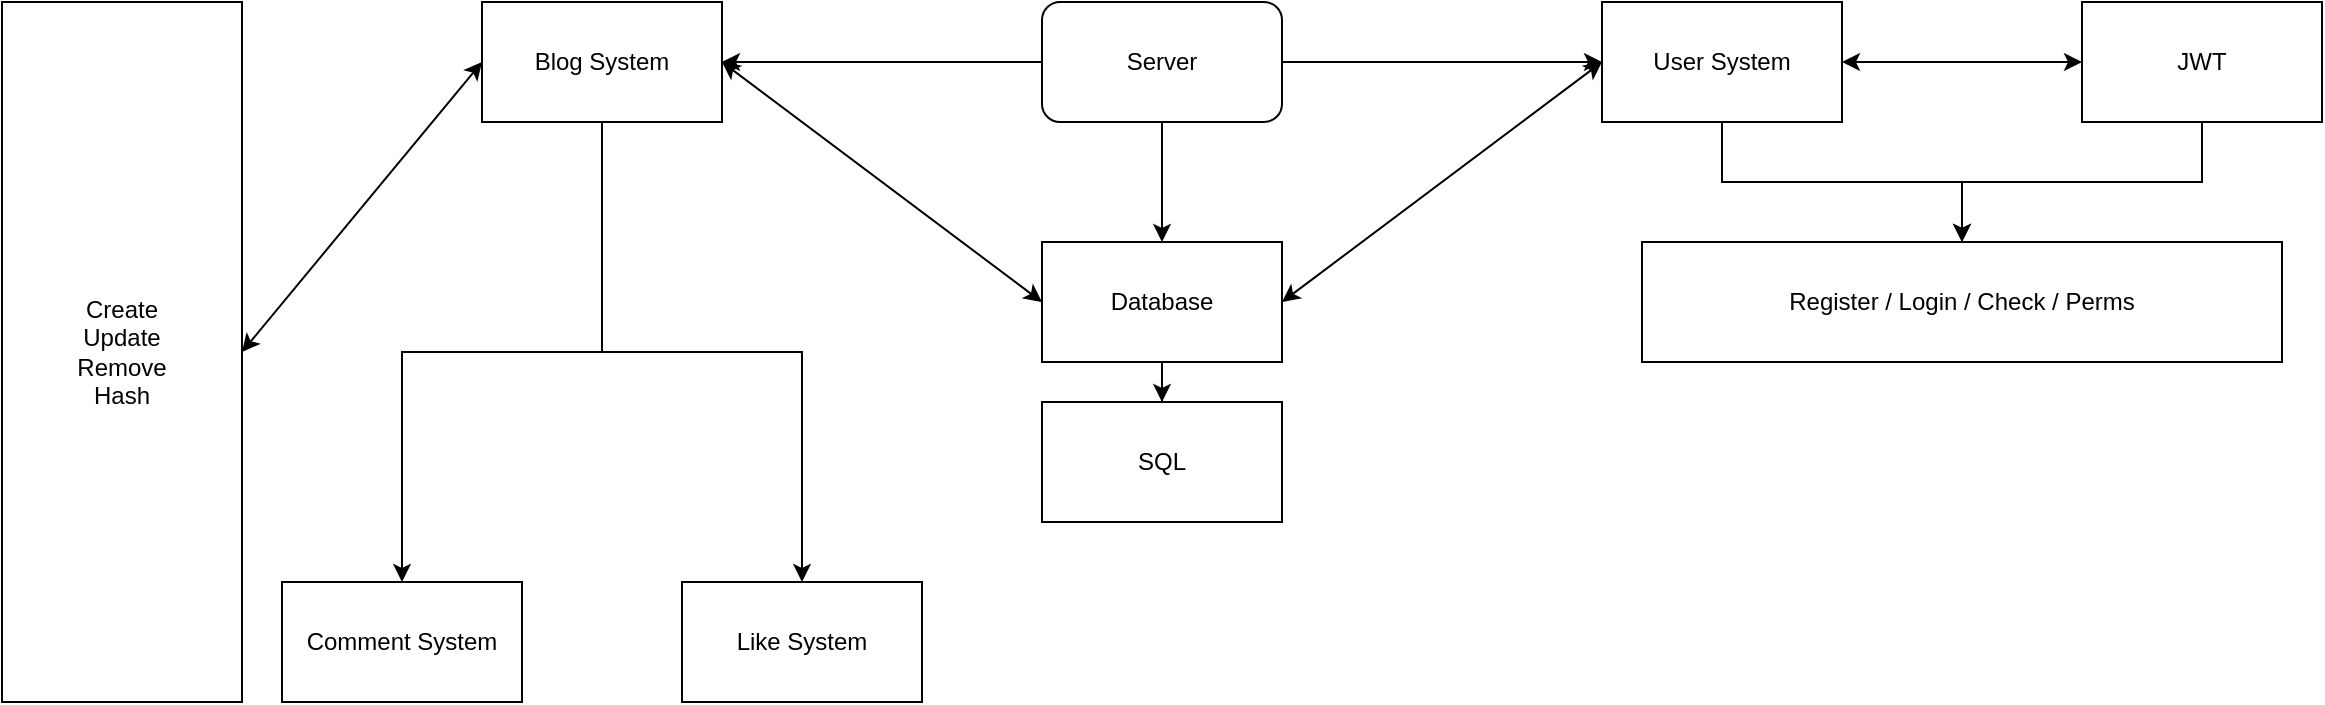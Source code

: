 <mxfile version="18.1.1" type="github">
  <diagram id="G-6D3nFDzi-QekDmW7zs" name="Page-1">
    <mxGraphModel dx="1314" dy="684" grid="1" gridSize="10" guides="1" tooltips="1" connect="1" arrows="1" fold="1" page="1" pageScale="1" pageWidth="1200" pageHeight="1200" math="0" shadow="0">
      <root>
        <mxCell id="0" />
        <mxCell id="1" parent="0" />
        <mxCell id="F1kCvaHlMnSHCnMNMyDP-3" value="" style="edgeStyle=orthogonalEdgeStyle;rounded=0;orthogonalLoop=1;jettySize=auto;html=1;" parent="1" source="F1kCvaHlMnSHCnMNMyDP-1" target="F1kCvaHlMnSHCnMNMyDP-2" edge="1">
          <mxGeometry relative="1" as="geometry" />
        </mxCell>
        <mxCell id="F1kCvaHlMnSHCnMNMyDP-5" value="" style="edgeStyle=orthogonalEdgeStyle;rounded=0;orthogonalLoop=1;jettySize=auto;html=1;" parent="1" source="F1kCvaHlMnSHCnMNMyDP-1" target="F1kCvaHlMnSHCnMNMyDP-4" edge="1">
          <mxGeometry relative="1" as="geometry" />
        </mxCell>
        <mxCell id="F1kCvaHlMnSHCnMNMyDP-1" value="Server" style="rounded=1;whiteSpace=wrap;html=1;fillColor=none;shadow=0;glass=1;" parent="1" vertex="1">
          <mxGeometry x="540" y="10" width="120" height="60" as="geometry" />
        </mxCell>
        <mxCell id="F1kCvaHlMnSHCnMNMyDP-25" value="" style="edgeStyle=orthogonalEdgeStyle;rounded=0;orthogonalLoop=1;jettySize=auto;html=1;exitX=0.5;exitY=1;exitDx=0;exitDy=0;" parent="1" source="F1kCvaHlMnSHCnMNMyDP-2" target="F1kCvaHlMnSHCnMNMyDP-24" edge="1">
          <mxGeometry relative="1" as="geometry" />
        </mxCell>
        <mxCell id="F1kCvaHlMnSHCnMNMyDP-2" value="Blog System" style="whiteSpace=wrap;html=1;rounded=0;" parent="1" vertex="1">
          <mxGeometry x="260" y="10" width="120" height="60" as="geometry" />
        </mxCell>
        <mxCell id="3zBz29U6pspFGuzFRSxV-2" value="" style="edgeStyle=orthogonalEdgeStyle;rounded=0;orthogonalLoop=1;jettySize=auto;html=1;" edge="1" parent="1" source="F1kCvaHlMnSHCnMNMyDP-4" target="3zBz29U6pspFGuzFRSxV-1">
          <mxGeometry relative="1" as="geometry" />
        </mxCell>
        <mxCell id="F1kCvaHlMnSHCnMNMyDP-4" value="Database" style="whiteSpace=wrap;html=1;rounded=0;" parent="1" vertex="1">
          <mxGeometry x="540" y="130" width="120" height="60" as="geometry" />
        </mxCell>
        <mxCell id="F1kCvaHlMnSHCnMNMyDP-7" value="" style="endArrow=classic;startArrow=classic;html=1;rounded=0;entryX=0;entryY=0.5;entryDx=0;entryDy=0;exitX=1;exitY=0.5;exitDx=0;exitDy=0;" parent="1" source="F1kCvaHlMnSHCnMNMyDP-2" target="F1kCvaHlMnSHCnMNMyDP-4" edge="1">
          <mxGeometry width="50" height="50" relative="1" as="geometry">
            <mxPoint x="400" y="70" as="sourcePoint" />
            <mxPoint x="480" y="90" as="targetPoint" />
          </mxGeometry>
        </mxCell>
        <mxCell id="F1kCvaHlMnSHCnMNMyDP-18" value="" style="edgeStyle=orthogonalEdgeStyle;rounded=0;orthogonalLoop=1;jettySize=auto;html=1;exitX=0.5;exitY=1;exitDx=0;exitDy=0;" parent="1" source="F1kCvaHlMnSHCnMNMyDP-12" target="F1kCvaHlMnSHCnMNMyDP-17" edge="1">
          <mxGeometry relative="1" as="geometry" />
        </mxCell>
        <mxCell id="F1kCvaHlMnSHCnMNMyDP-9" value="User System" style="whiteSpace=wrap;html=1;rounded=0;" parent="1" vertex="1">
          <mxGeometry x="820" y="10" width="120" height="60" as="geometry" />
        </mxCell>
        <mxCell id="F1kCvaHlMnSHCnMNMyDP-10" value="" style="edgeStyle=orthogonalEdgeStyle;rounded=0;orthogonalLoop=1;jettySize=auto;html=1;exitX=1;exitY=0.5;exitDx=0;exitDy=0;entryX=0;entryY=0.5;entryDx=0;entryDy=0;" parent="1" source="F1kCvaHlMnSHCnMNMyDP-1" target="F1kCvaHlMnSHCnMNMyDP-9" edge="1">
          <mxGeometry relative="1" as="geometry">
            <mxPoint x="550" y="50" as="sourcePoint" />
            <mxPoint x="780" y="60" as="targetPoint" />
          </mxGeometry>
        </mxCell>
        <mxCell id="F1kCvaHlMnSHCnMNMyDP-11" value="" style="endArrow=classic;startArrow=classic;html=1;rounded=0;entryX=1;entryY=0.5;entryDx=0;entryDy=0;exitX=0;exitY=0.5;exitDx=0;exitDy=0;" parent="1" source="F1kCvaHlMnSHCnMNMyDP-9" target="F1kCvaHlMnSHCnMNMyDP-4" edge="1">
          <mxGeometry width="50" height="50" relative="1" as="geometry">
            <mxPoint x="390" y="50" as="sourcePoint" />
            <mxPoint x="550" y="170" as="targetPoint" />
          </mxGeometry>
        </mxCell>
        <mxCell id="F1kCvaHlMnSHCnMNMyDP-12" value="JWT" style="whiteSpace=wrap;html=1;rounded=0;" parent="1" vertex="1">
          <mxGeometry x="1060" y="10" width="120" height="60" as="geometry" />
        </mxCell>
        <mxCell id="F1kCvaHlMnSHCnMNMyDP-17" value="Register / Login / Check / Perms" style="whiteSpace=wrap;html=1;rounded=0;" parent="1" vertex="1">
          <mxGeometry x="840" y="130" width="320" height="60" as="geometry" />
        </mxCell>
        <mxCell id="F1kCvaHlMnSHCnMNMyDP-19" value="" style="edgeStyle=orthogonalEdgeStyle;rounded=0;orthogonalLoop=1;jettySize=auto;html=1;exitX=0.5;exitY=1;exitDx=0;exitDy=0;entryX=0.5;entryY=0;entryDx=0;entryDy=0;" parent="1" source="F1kCvaHlMnSHCnMNMyDP-9" target="F1kCvaHlMnSHCnMNMyDP-17" edge="1">
          <mxGeometry relative="1" as="geometry">
            <mxPoint x="840" y="210" as="sourcePoint" />
            <mxPoint x="740" y="270" as="targetPoint" />
          </mxGeometry>
        </mxCell>
        <mxCell id="F1kCvaHlMnSHCnMNMyDP-20" value="" style="endArrow=classic;startArrow=classic;html=1;rounded=0;entryX=0;entryY=0.5;entryDx=0;entryDy=0;exitX=1;exitY=0.5;exitDx=0;exitDy=0;" parent="1" source="F1kCvaHlMnSHCnMNMyDP-9" target="F1kCvaHlMnSHCnMNMyDP-12" edge="1">
          <mxGeometry width="50" height="50" relative="1" as="geometry">
            <mxPoint x="650" y="220" as="sourcePoint" />
            <mxPoint x="700" y="170" as="targetPoint" />
          </mxGeometry>
        </mxCell>
        <mxCell id="F1kCvaHlMnSHCnMNMyDP-22" value="Create&lt;br&gt;Update&lt;br&gt;Remove&lt;br&gt;Hash&lt;br&gt;" style="whiteSpace=wrap;html=1;rounded=0;" parent="1" vertex="1">
          <mxGeometry x="20" y="10" width="120" height="350" as="geometry" />
        </mxCell>
        <mxCell id="F1kCvaHlMnSHCnMNMyDP-27" value="" style="edgeStyle=orthogonalEdgeStyle;rounded=0;orthogonalLoop=1;jettySize=auto;html=1;exitX=0.5;exitY=1;exitDx=0;exitDy=0;" parent="1" source="F1kCvaHlMnSHCnMNMyDP-2" target="F1kCvaHlMnSHCnMNMyDP-26" edge="1">
          <mxGeometry relative="1" as="geometry" />
        </mxCell>
        <mxCell id="F1kCvaHlMnSHCnMNMyDP-24" value="Comment System" style="whiteSpace=wrap;html=1;rounded=0;" parent="1" vertex="1">
          <mxGeometry x="160" y="300" width="120" height="60" as="geometry" />
        </mxCell>
        <mxCell id="F1kCvaHlMnSHCnMNMyDP-26" value="Like System" style="whiteSpace=wrap;html=1;rounded=0;" parent="1" vertex="1">
          <mxGeometry x="360" y="300" width="120" height="60" as="geometry" />
        </mxCell>
        <mxCell id="F1kCvaHlMnSHCnMNMyDP-28" value="" style="endArrow=classic;startArrow=classic;html=1;rounded=0;entryX=1;entryY=0.5;entryDx=0;entryDy=0;exitX=0;exitY=0.5;exitDx=0;exitDy=0;" parent="1" source="F1kCvaHlMnSHCnMNMyDP-2" target="F1kCvaHlMnSHCnMNMyDP-22" edge="1">
          <mxGeometry width="50" height="50" relative="1" as="geometry">
            <mxPoint x="260" y="100" as="sourcePoint" />
            <mxPoint x="1070" y="50" as="targetPoint" />
          </mxGeometry>
        </mxCell>
        <mxCell id="3zBz29U6pspFGuzFRSxV-1" value="SQL" style="whiteSpace=wrap;html=1;rounded=0;" vertex="1" parent="1">
          <mxGeometry x="540" y="210" width="120" height="60" as="geometry" />
        </mxCell>
      </root>
    </mxGraphModel>
  </diagram>
</mxfile>
